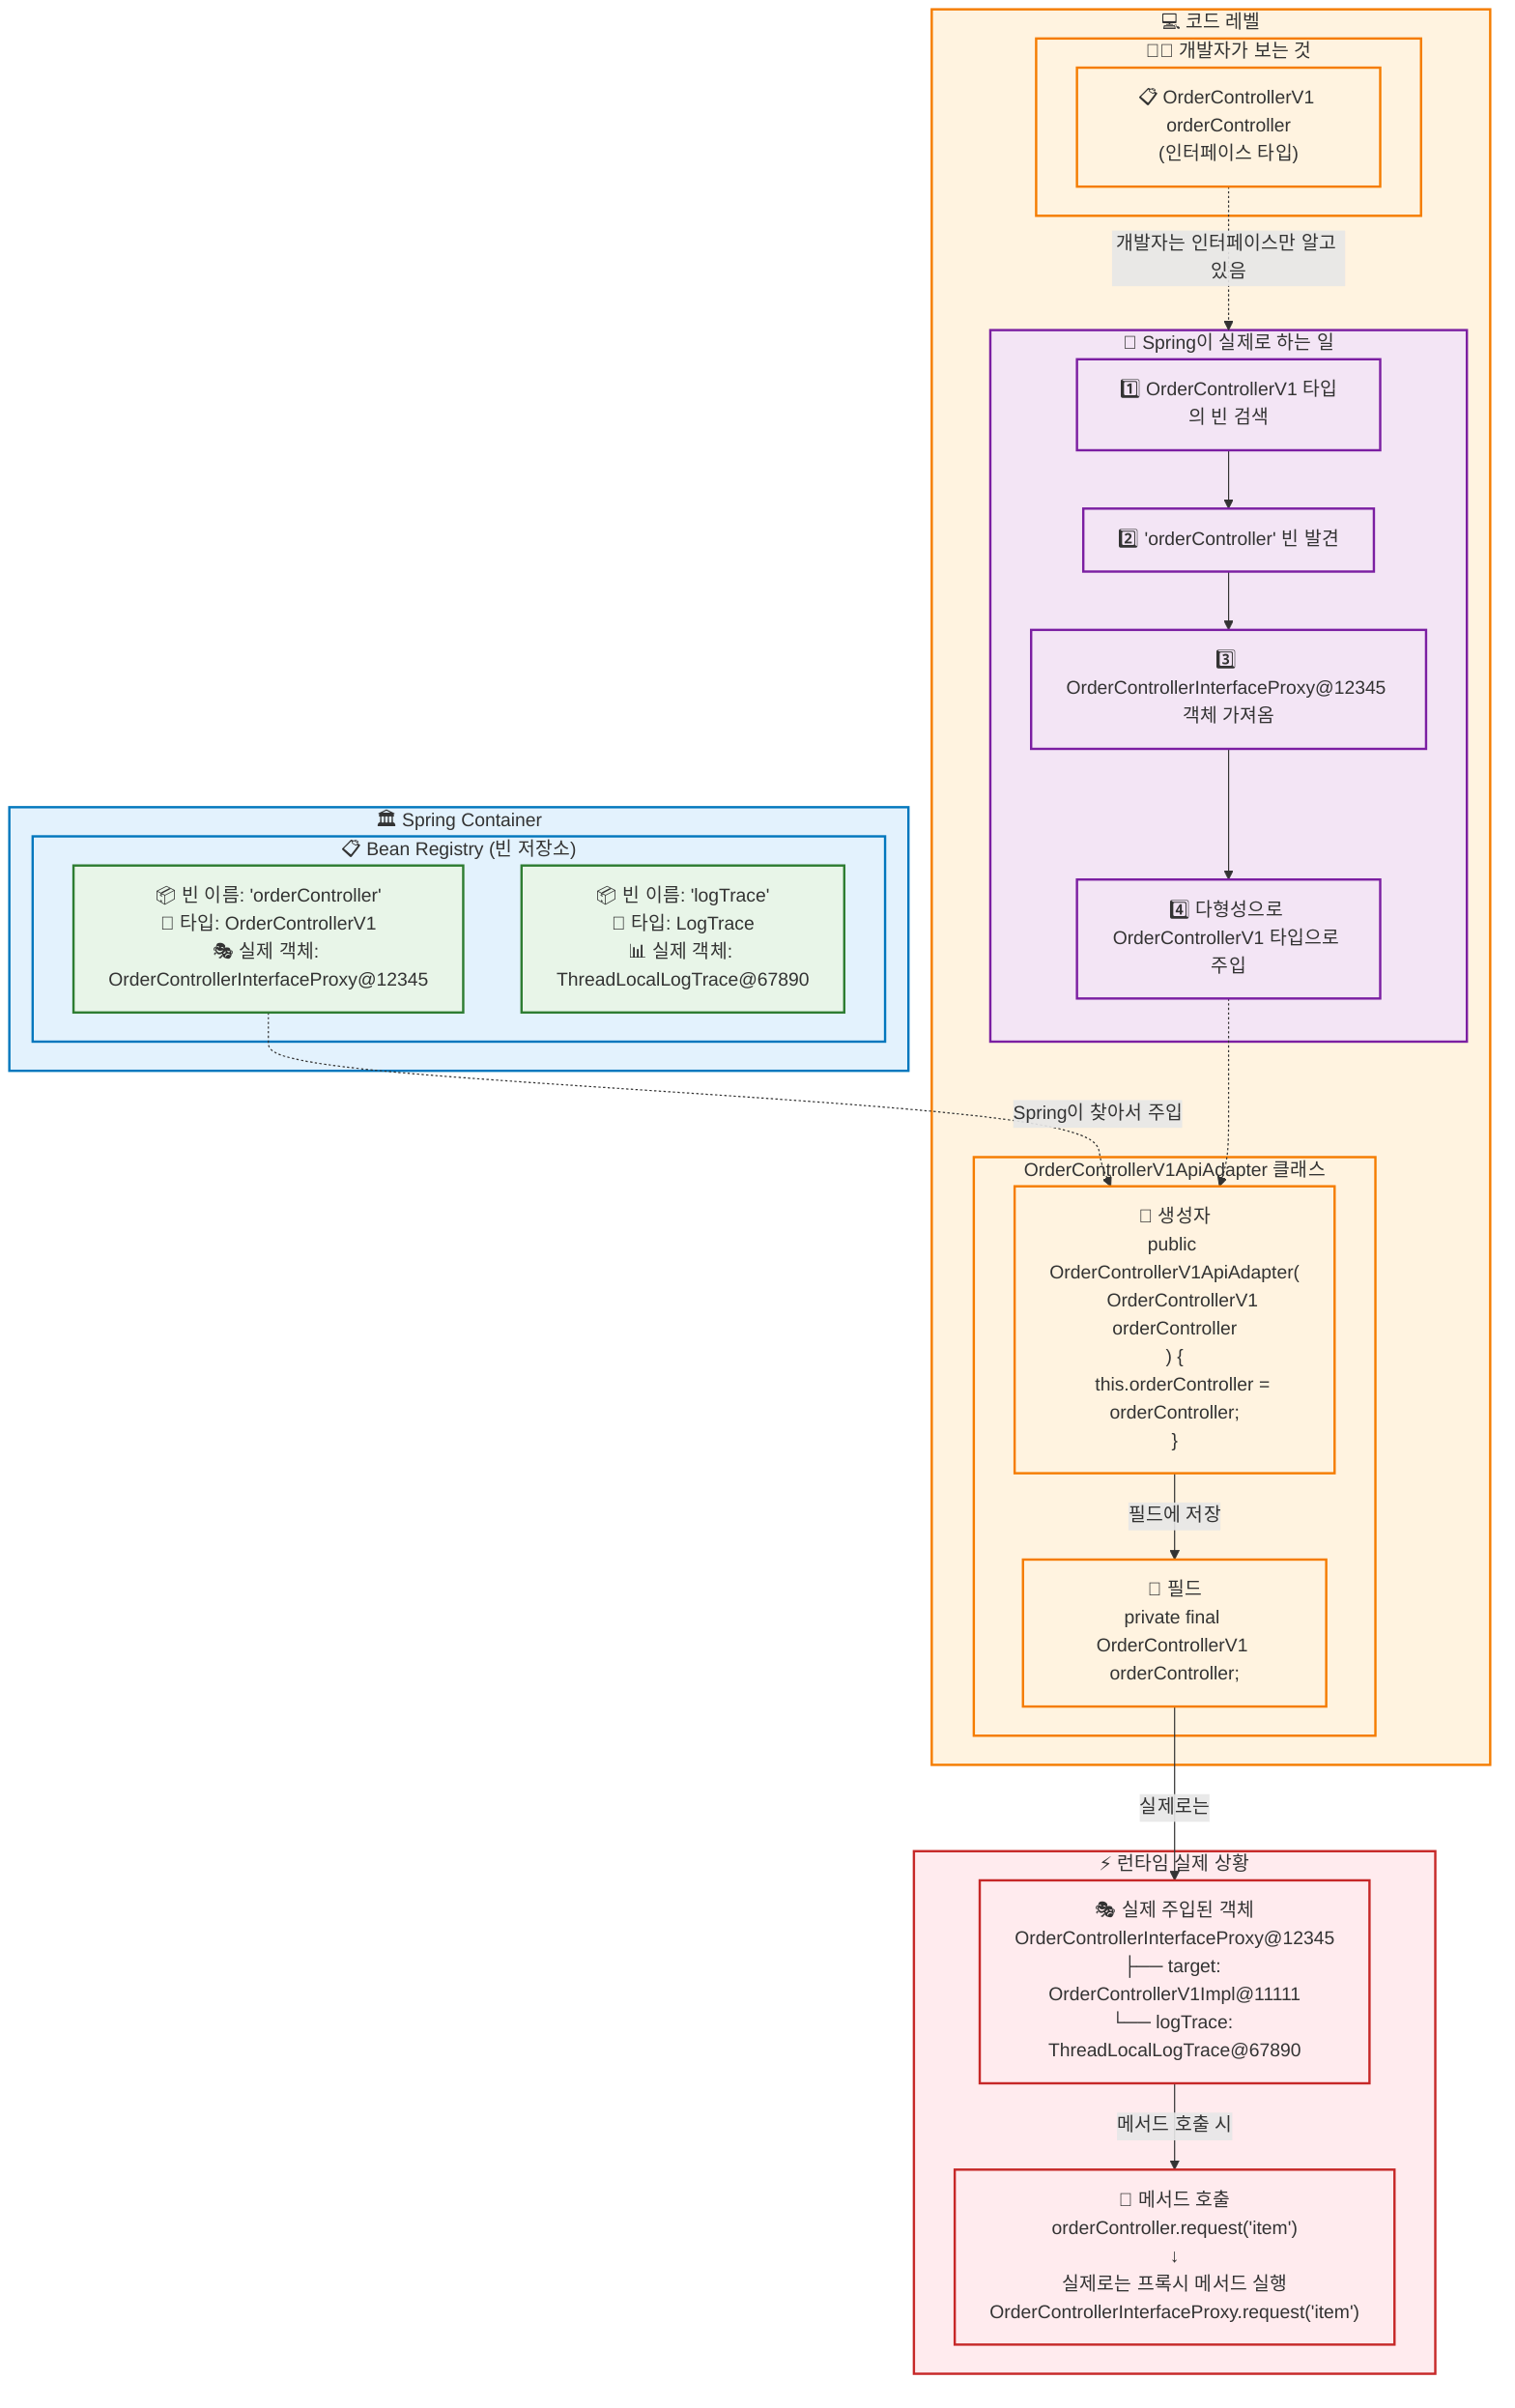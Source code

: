 graph TD
    subgraph SpringContainer["🏛️ Spring Container"]
        subgraph BeanRegistry["📋 Bean Registry (빈 저장소)"]
            Bean1["📦 빈 이름: 'orderController'<br/>📝 타입: OrderControllerV1<br/>🎭 실제 객체: OrderControllerInterfaceProxy@12345"]
            Bean2["📦 빈 이름: 'logTrace'<br/>📝 타입: LogTrace<br/>📊 실제 객체: ThreadLocalLogTrace@67890"]
        end
    end
    
    subgraph CodeLevel["💻 코드 레벨"]
        subgraph ApiAdapterClass["OrderControllerV1ApiAdapter 클래스"]
            Constructor["🔧 생성자<br/>public OrderControllerV1ApiAdapter(<br/>    OrderControllerV1 orderController<br/>) {<br/>    this.orderController = orderController;<br/>}"]
            Field["📝 필드<br/>private final OrderControllerV1 orderController;"]
        end
        
        subgraph WhatDeveloperSees["👨‍💻 개발자가 보는 것"]
            Interface["📋 OrderControllerV1 orderController<br/>(인터페이스 타입)"]
        end
        
        subgraph WhatSpringDoes["🤖 Spring이 실제로 하는 일"]
            Step1["1️⃣ OrderControllerV1 타입의 빈 검색"]
            Step2["2️⃣ 'orderController' 빈 발견"]
            Step3["3️⃣ OrderControllerInterfaceProxy@12345 객체 가져옴"]
            Step4["4️⃣ 다형성으로 OrderControllerV1 타입으로 주입"]
        end
    end
    
    subgraph RuntimeReality["⚡ 런타임 실제 상황"]
        ActualObject["🎭 실제 주입된 객체<br/>OrderControllerInterfaceProxy@12345<br/>├── target: OrderControllerV1Impl@11111<br/>└── logTrace: ThreadLocalLogTrace@67890"]
        
        MethodCall["🎯 메서드 호출<br/>orderController.request('item')<br/>↓<br/>실제로는 프록시 메서드 실행<br/>OrderControllerInterfaceProxy.request('item')"]
    end
    
    %% 화살표 연결
    Bean1 -.->|"Spring이 찾아서 주입"| Constructor
    Constructor -->|"필드에 저장"| Field
    Field -->|"실제로는"| ActualObject
    ActualObject -->|"메서드 호출 시"| MethodCall
    
    Step1 --> Step2
    Step2 --> Step3
    Step3 --> Step4
    Step4 -.-> Constructor
    
    Interface -.->|"개발자는 인터페이스만 알고 있음"| WhatSpringDoes
    
    %% 스타일링
    classDef container fill:#e3f2fd,stroke:#0277bd,stroke-width:2px
    classDef bean fill:#e8f5e8,stroke:#2e7d32,stroke-width:2px
    classDef code fill:#fff3e0,stroke:#f57c00,stroke-width:2px
    classDef spring fill:#f3e5f5,stroke:#7b1fa2,stroke-width:2px
    classDef runtime fill:#ffebee,stroke:#c62828,stroke-width:2px
    classDef process fill:#e0f2f1,stroke:#00695c,stroke-width:2px
    
    class SpringContainer,BeanRegistry container
    class Bean1,Bean2 bean
    class CodeLevel,ApiAdapterClass,Constructor,Field code
    class WhatDeveloperSees,Interface code
    class WhatSpringDoes,Step1,Step2,Step3,Step4 spring
    class RuntimeReality,ActualObject,MethodCall runtime